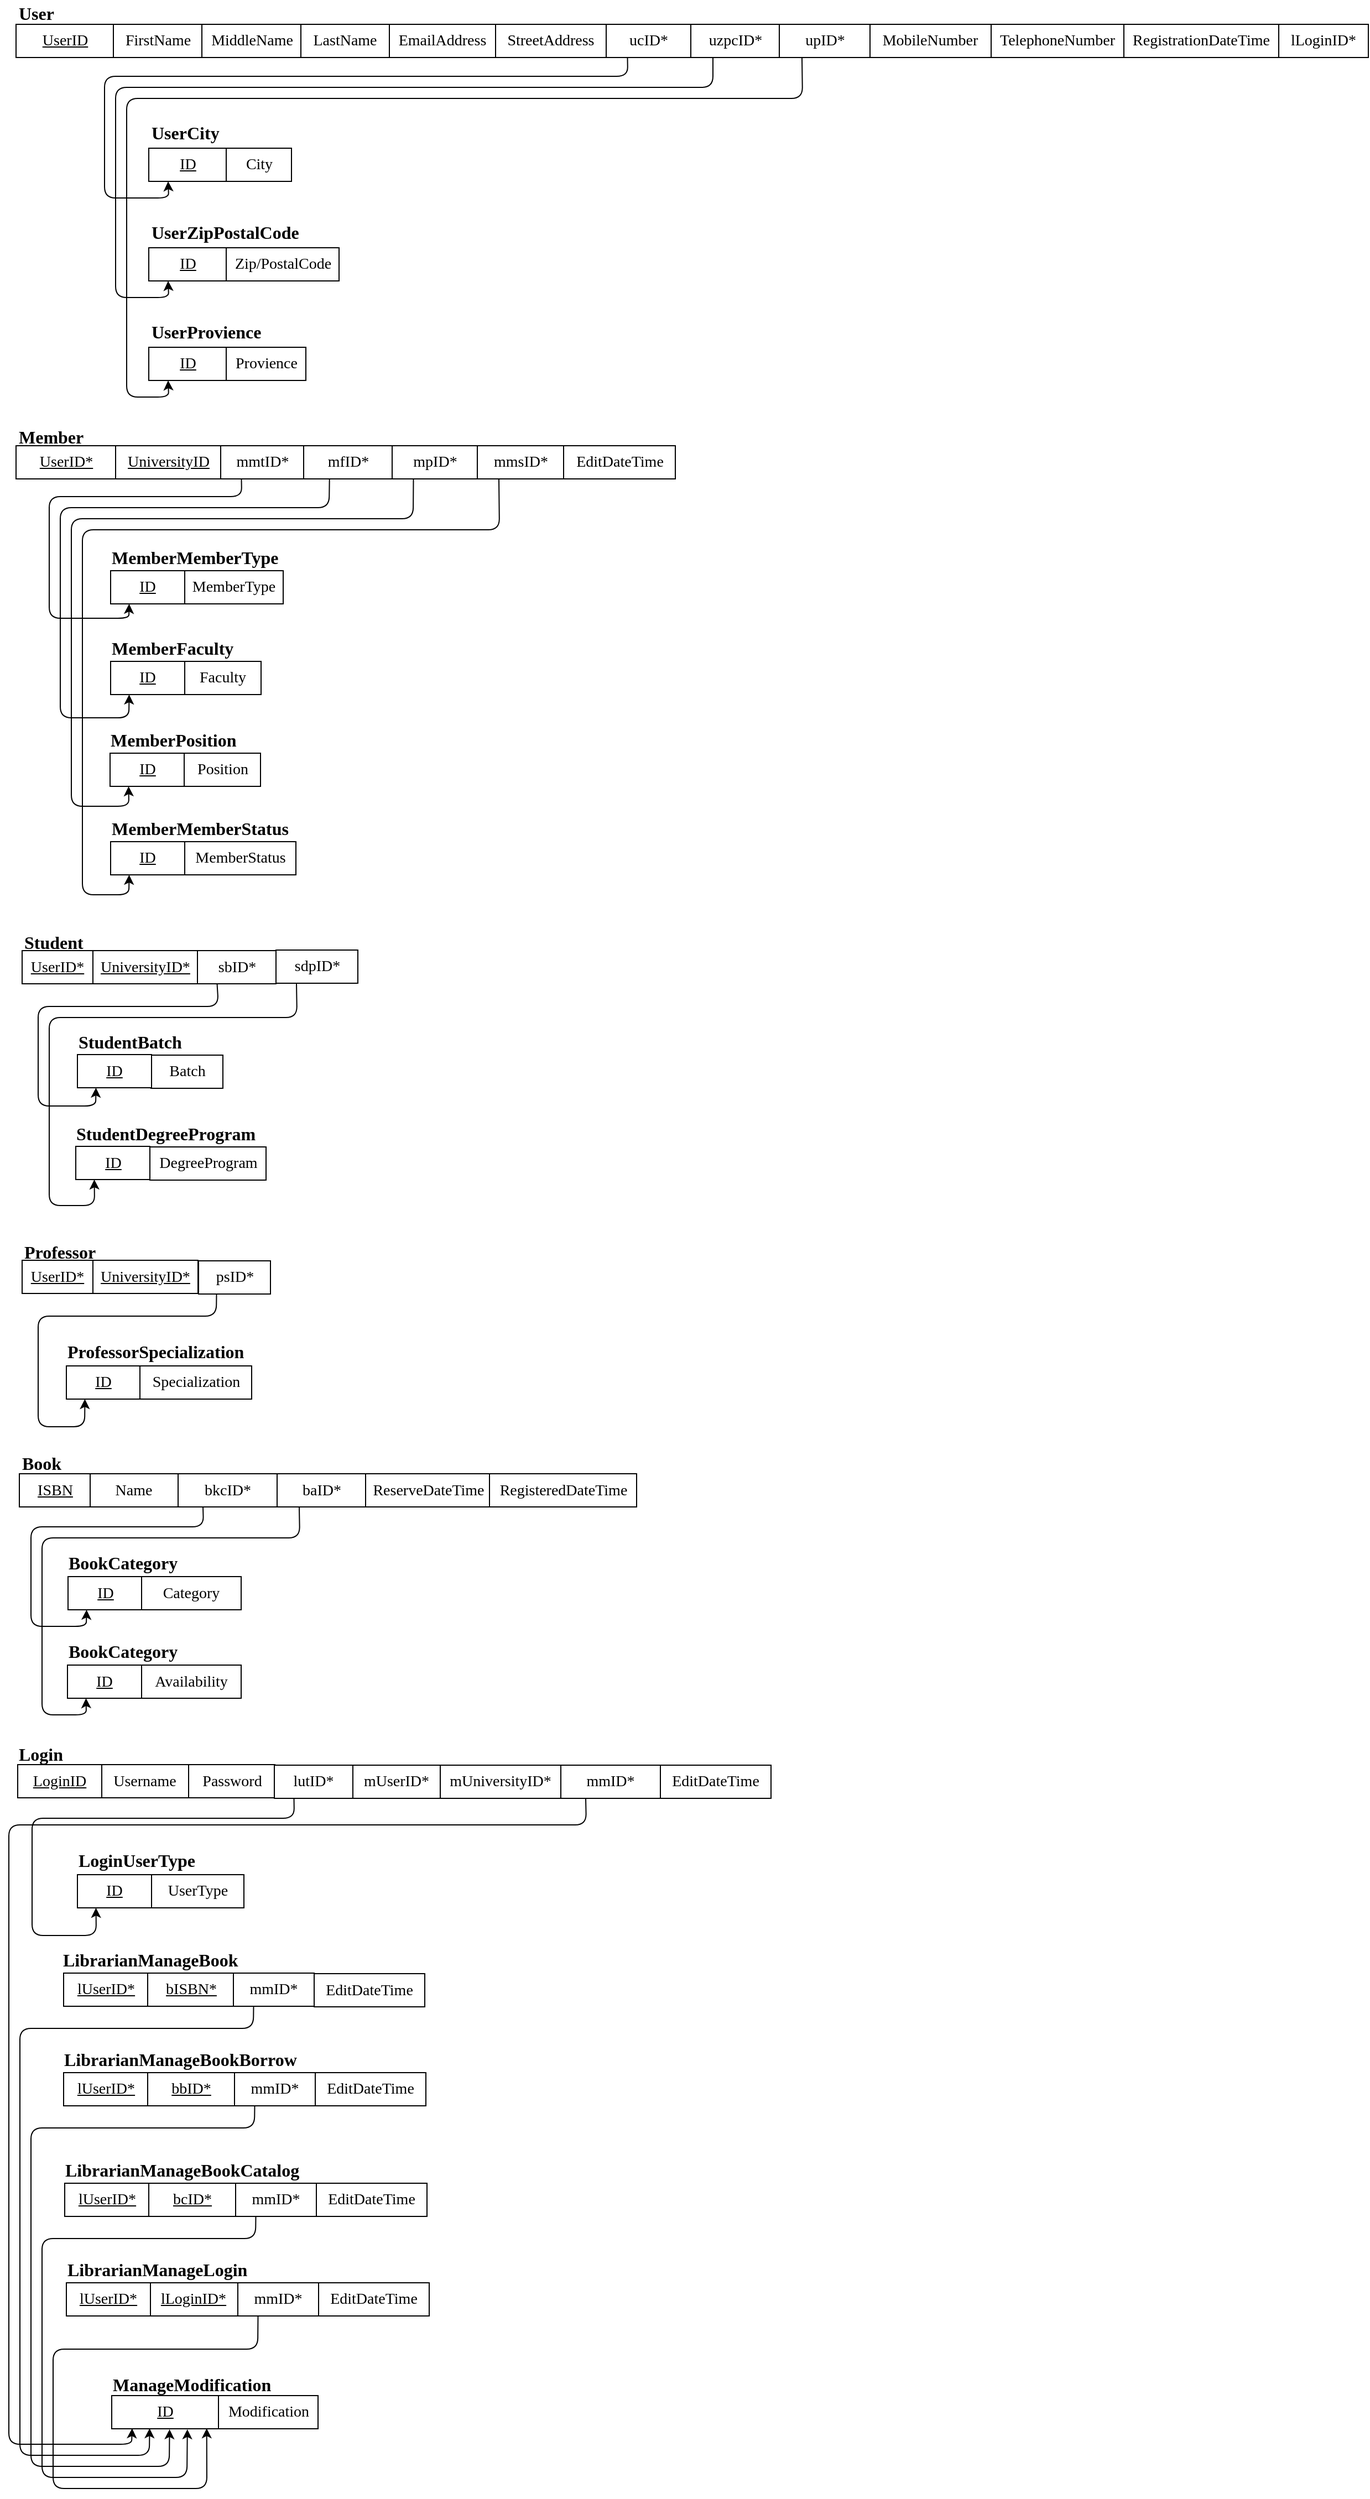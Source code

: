 <mxfile version="12.2.2" type="device" pages="1"><diagram id="SJPYlTRgL_fRr1sSaaFf" name="Page-1"><mxGraphModel dx="-115" dy="685" grid="1" gridSize="10" guides="1" tooltips="1" connect="1" arrows="1" fold="1" page="1" pageScale="1" pageWidth="1300" pageHeight="2300" math="0" shadow="0"><root><mxCell id="0"/><mxCell id="1" parent="0"/><mxCell id="Sadr4ztSoVI27876Nurv-28" value="City" style="rounded=0;whiteSpace=wrap;html=1;fontSize=14;fontFamily=Times New Roman;" vertex="1" parent="1"><mxGeometry x="1526.5" y="157" width="59" height="30" as="geometry"/></mxCell><mxCell id="Sadr4ztSoVI27876Nurv-31" value="&lt;font face=&quot;Times New Roman&quot;&gt;User&lt;/font&gt;" style="text;html=1;resizable=0;points=[];autosize=1;align=left;verticalAlign=top;spacingTop=-4;fontSize=16;fontStyle=1" vertex="1" parent="1"><mxGeometry x="1336.5" y="23" width="50" height="20" as="geometry"/></mxCell><mxCell id="Sadr4ztSoVI27876Nurv-32" value="FirstName" style="rounded=0;whiteSpace=wrap;html=1;fontSize=14;fontFamily=Times New Roman;" vertex="1" parent="1"><mxGeometry x="1424.5" y="45" width="80" height="30" as="geometry"/></mxCell><mxCell id="Sadr4ztSoVI27876Nurv-33" value="MiddleName" style="rounded=0;whiteSpace=wrap;html=1;fontSize=14;fontFamily=Times New Roman;" vertex="1" parent="1"><mxGeometry x="1504.5" y="45" width="90" height="30" as="geometry"/></mxCell><mxCell id="Sadr4ztSoVI27876Nurv-34" value="LastName" style="rounded=0;whiteSpace=wrap;html=1;fontSize=14;fontFamily=Times New Roman;" vertex="1" parent="1"><mxGeometry x="1594" y="45" width="80" height="30" as="geometry"/></mxCell><mxCell id="Sadr4ztSoVI27876Nurv-35" value="EmailAddress" style="rounded=0;whiteSpace=wrap;html=1;fontSize=14;fontFamily=Times New Roman;" vertex="1" parent="1"><mxGeometry x="1674" y="45" width="96" height="30" as="geometry"/></mxCell><mxCell id="Sadr4ztSoVI27876Nurv-36" value="MobileNumber" style="rounded=0;whiteSpace=wrap;html=1;fontSize=14;fontFamily=Times New Roman;" vertex="1" parent="1"><mxGeometry x="2108" y="45" width="110" height="30" as="geometry"/></mxCell><mxCell id="Sadr4ztSoVI27876Nurv-37" value="UserID" style="rounded=0;whiteSpace=wrap;html=1;fontSize=14;fontFamily=Times New Roman;fontStyle=4" vertex="1" parent="1"><mxGeometry x="1336.5" y="45" width="88" height="30" as="geometry"/></mxCell><mxCell id="Sadr4ztSoVI27876Nurv-38" value="TelephoneNumber" style="rounded=0;whiteSpace=wrap;html=1;fontSize=14;fontFamily=Times New Roman;" vertex="1" parent="1"><mxGeometry x="2218" y="45" width="120" height="30" as="geometry"/></mxCell><mxCell id="Sadr4ztSoVI27876Nurv-39" value="StreetAddress" style="rounded=0;whiteSpace=wrap;html=1;fontSize=14;fontFamily=Times New Roman;" vertex="1" parent="1"><mxGeometry x="1770" y="45" width="100" height="30" as="geometry"/></mxCell><mxCell id="Sadr4ztSoVI27876Nurv-40" value="ucID*" style="rounded=0;whiteSpace=wrap;html=1;fontSize=14;fontFamily=Times New Roman;" vertex="1" parent="1"><mxGeometry x="1870" y="45" width="77" height="30" as="geometry"/></mxCell><mxCell id="Sadr4ztSoVI27876Nurv-41" value="upID*" style="rounded=0;whiteSpace=wrap;html=1;fontSize=14;fontFamily=Times New Roman;" vertex="1" parent="1"><mxGeometry x="2026.5" y="45" width="82" height="30" as="geometry"/></mxCell><mxCell id="Sadr4ztSoVI27876Nurv-42" value="uzpcID*" style="rounded=0;whiteSpace=wrap;html=1;fontSize=14;fontFamily=Times New Roman;" vertex="1" parent="1"><mxGeometry x="1946.5" y="45" width="80" height="30" as="geometry"/></mxCell><mxCell id="Sadr4ztSoVI27876Nurv-43" value="RegistrationDateTime" style="rounded=0;whiteSpace=wrap;html=1;fontSize=14;fontFamily=Times New Roman;" vertex="1" parent="1"><mxGeometry x="2338" y="45" width="140" height="30" as="geometry"/></mxCell><mxCell id="Sadr4ztSoVI27876Nurv-44" value="lLoginID*" style="rounded=0;whiteSpace=wrap;html=1;fontSize=14;fontFamily=Times New Roman;" vertex="1" parent="1"><mxGeometry x="2478" y="45" width="81" height="30" as="geometry"/></mxCell><mxCell id="Sadr4ztSoVI27876Nurv-45" value="&lt;font face=&quot;Times New Roman&quot;&gt;UserCity&lt;/font&gt;" style="text;html=1;resizable=0;points=[];autosize=1;align=left;verticalAlign=top;spacingTop=-4;fontSize=16;fontStyle=1" vertex="1" parent="1"><mxGeometry x="1456.5" y="131" width="70" height="20" as="geometry"/></mxCell><mxCell id="Sadr4ztSoVI27876Nurv-46" value="ID" style="rounded=0;whiteSpace=wrap;html=1;fontSize=14;fontFamily=Times New Roman;fontStyle=4" vertex="1" parent="1"><mxGeometry x="1456.5" y="157" width="70" height="30" as="geometry"/></mxCell><mxCell id="Sadr4ztSoVI27876Nurv-48" value="Provience" style="rounded=0;whiteSpace=wrap;html=1;fontSize=14;fontFamily=Times New Roman;" vertex="1" parent="1"><mxGeometry x="1526.5" y="337" width="72" height="30" as="geometry"/></mxCell><mxCell id="Sadr4ztSoVI27876Nurv-49" value="&lt;font face=&quot;Times New Roman&quot;&gt;UserProvience&lt;/font&gt;" style="text;html=1;resizable=0;points=[];autosize=1;align=left;verticalAlign=top;spacingTop=-4;fontSize=16;fontStyle=1" vertex="1" parent="1"><mxGeometry x="1456.5" y="311" width="110" height="20" as="geometry"/></mxCell><mxCell id="Sadr4ztSoVI27876Nurv-50" value="ID" style="rounded=0;whiteSpace=wrap;html=1;fontSize=14;fontFamily=Times New Roman;fontStyle=4" vertex="1" parent="1"><mxGeometry x="1456.5" y="337" width="70" height="30" as="geometry"/></mxCell><mxCell id="Sadr4ztSoVI27876Nurv-51" value="Zip/PostalCode" style="rounded=0;whiteSpace=wrap;html=1;fontSize=14;fontFamily=Times New Roman;" vertex="1" parent="1"><mxGeometry x="1526.5" y="247" width="102" height="30" as="geometry"/></mxCell><mxCell id="Sadr4ztSoVI27876Nurv-52" value="&lt;font face=&quot;Times New Roman&quot;&gt;UserZipPostalCode&lt;/font&gt;" style="text;html=1;resizable=0;points=[];autosize=1;align=left;verticalAlign=top;spacingTop=-4;fontSize=16;fontStyle=1" vertex="1" parent="1"><mxGeometry x="1456.5" y="221" width="140" height="20" as="geometry"/></mxCell><mxCell id="Sadr4ztSoVI27876Nurv-53" value="ID" style="rounded=0;whiteSpace=wrap;html=1;fontSize=14;fontFamily=Times New Roman;fontStyle=4" vertex="1" parent="1"><mxGeometry x="1456.5" y="247" width="70" height="30" as="geometry"/></mxCell><mxCell id="Sadr4ztSoVI27876Nurv-55" value="" style="endArrow=classic;html=1;entryX=0.25;entryY=1;entryDx=0;entryDy=0;exitX=0.25;exitY=1;exitDx=0;exitDy=0;" edge="1" parent="1" source="Sadr4ztSoVI27876Nurv-40" target="Sadr4ztSoVI27876Nurv-46"><mxGeometry width="50" height="50" relative="1" as="geometry"><mxPoint x="1746.5" y="192" as="sourcePoint"/><mxPoint x="1796.5" y="142" as="targetPoint"/><Array as="points"><mxPoint x="1889.5" y="92"/><mxPoint x="1416.5" y="92"/><mxPoint x="1416.5" y="202"/><mxPoint x="1474.5" y="202"/></Array></mxGeometry></mxCell><mxCell id="Sadr4ztSoVI27876Nurv-56" value="" style="endArrow=classic;html=1;entryX=0.25;entryY=1;entryDx=0;entryDy=0;exitX=0.25;exitY=1;exitDx=0;exitDy=0;" edge="1" parent="1" source="Sadr4ztSoVI27876Nurv-42" target="Sadr4ztSoVI27876Nurv-53"><mxGeometry width="50" height="50" relative="1" as="geometry"><mxPoint x="1376.5" y="222" as="sourcePoint"/><mxPoint x="1426.5" y="172" as="targetPoint"/><Array as="points"><mxPoint x="1966.5" y="102"/><mxPoint x="1426.5" y="102"/><mxPoint x="1426.5" y="292"/><mxPoint x="1474.5" y="292"/></Array></mxGeometry></mxCell><mxCell id="Sadr4ztSoVI27876Nurv-57" value="" style="endArrow=classic;html=1;entryX=0.25;entryY=1;entryDx=0;entryDy=0;exitX=0.25;exitY=1;exitDx=0;exitDy=0;" edge="1" parent="1" source="Sadr4ztSoVI27876Nurv-41" target="Sadr4ztSoVI27876Nurv-50"><mxGeometry width="50" height="50" relative="1" as="geometry"><mxPoint x="1306.5" y="292" as="sourcePoint"/><mxPoint x="1356.5" y="242" as="targetPoint"/><Array as="points"><mxPoint x="2047.5" y="112"/><mxPoint x="1436.5" y="112"/><mxPoint x="1436.5" y="382"/><mxPoint x="1474.5" y="382"/></Array></mxGeometry></mxCell><mxCell id="Sadr4ztSoVI27876Nurv-58" value="&lt;font face=&quot;Times New Roman&quot;&gt;Member&lt;/font&gt;" style="text;html=1;resizable=0;points=[];autosize=1;align=left;verticalAlign=top;spacingTop=-4;fontSize=16;fontStyle=1" vertex="1" parent="1"><mxGeometry x="1336.5" y="406" width="70" height="20" as="geometry"/></mxCell><mxCell id="Sadr4ztSoVI27876Nurv-59" value="UniversityID" style="rounded=0;whiteSpace=wrap;html=1;fontSize=14;fontFamily=Times New Roman;fontStyle=4" vertex="1" parent="1"><mxGeometry x="1426.5" y="426" width="95" height="30" as="geometry"/></mxCell><mxCell id="Sadr4ztSoVI27876Nurv-60" value="mfID*" style="rounded=0;whiteSpace=wrap;html=1;fontSize=14;fontFamily=Times New Roman;" vertex="1" parent="1"><mxGeometry x="1596.5" y="426" width="80" height="30" as="geometry"/></mxCell><mxCell id="Sadr4ztSoVI27876Nurv-61" value="mmtID*" style="rounded=0;whiteSpace=wrap;html=1;fontSize=14;fontFamily=Times New Roman;" vertex="1" parent="1"><mxGeometry x="1521.5" y="426" width="75" height="30" as="geometry"/></mxCell><mxCell id="Sadr4ztSoVI27876Nurv-62" value="mpID*" style="rounded=0;whiteSpace=wrap;html=1;fontSize=14;fontFamily=Times New Roman;" vertex="1" parent="1"><mxGeometry x="1676.5" y="426" width="77" height="30" as="geometry"/></mxCell><mxCell id="Sadr4ztSoVI27876Nurv-63" value="mmsID*" style="rounded=0;whiteSpace=wrap;html=1;fontSize=14;fontFamily=Times New Roman;" vertex="1" parent="1"><mxGeometry x="1753.5" y="426" width="78" height="30" as="geometry"/></mxCell><mxCell id="Sadr4ztSoVI27876Nurv-64" value="EditDateTime" style="rounded=0;whiteSpace=wrap;html=1;fontSize=14;fontFamily=Times New Roman;" vertex="1" parent="1"><mxGeometry x="1831.5" y="426" width="101" height="30" as="geometry"/></mxCell><mxCell id="Sadr4ztSoVI27876Nurv-65" value="UserID*" style="rounded=0;whiteSpace=wrap;html=1;fontSize=14;fontFamily=Times New Roman;fontStyle=4" vertex="1" parent="1"><mxGeometry x="1336.5" y="426" width="90" height="30" as="geometry"/></mxCell><mxCell id="Sadr4ztSoVI27876Nurv-69" value="Faculty" style="rounded=0;whiteSpace=wrap;html=1;fontSize=14;fontFamily=Times New Roman;" vertex="1" parent="1"><mxGeometry x="1489" y="621" width="69" height="30" as="geometry"/></mxCell><mxCell id="Sadr4ztSoVI27876Nurv-71" value="Position" style="rounded=0;whiteSpace=wrap;html=1;fontSize=14;fontFamily=Times New Roman;" vertex="1" parent="1"><mxGeometry x="1488.5" y="704" width="69" height="30" as="geometry"/></mxCell><mxCell id="Sadr4ztSoVI27876Nurv-72" value="MemberStatus" style="rounded=0;whiteSpace=wrap;html=1;fontSize=14;fontFamily=Times New Roman;" vertex="1" parent="1"><mxGeometry x="1488.5" y="784" width="101" height="30" as="geometry"/></mxCell><mxCell id="Sadr4ztSoVI27876Nurv-73" value="&lt;font face=&quot;Times New Roman&quot;&gt;MemberMemberType&lt;/font&gt;" style="text;html=1;resizable=0;points=[];autosize=1;align=left;verticalAlign=top;spacingTop=-4;fontSize=16;fontStyle=1" vertex="1" parent="1"><mxGeometry x="1420.5" y="515" width="160" height="20" as="geometry"/></mxCell><mxCell id="Sadr4ztSoVI27876Nurv-74" value="ID" style="rounded=0;whiteSpace=wrap;html=1;fontSize=14;fontFamily=Times New Roman;fontStyle=4" vertex="1" parent="1"><mxGeometry x="1422" y="539" width="67" height="30" as="geometry"/></mxCell><mxCell id="Sadr4ztSoVI27876Nurv-75" value="MemberType" style="rounded=0;whiteSpace=wrap;html=1;fontSize=14;fontFamily=Times New Roman;" vertex="1" parent="1"><mxGeometry x="1489" y="539" width="89" height="30" as="geometry"/></mxCell><mxCell id="Sadr4ztSoVI27876Nurv-77" value="&lt;font face=&quot;Times New Roman&quot;&gt;MemberFaculty&lt;/font&gt;" style="text;html=1;resizable=0;points=[];autosize=1;align=left;verticalAlign=top;spacingTop=-4;fontSize=16;fontStyle=1" vertex="1" parent="1"><mxGeometry x="1420.5" y="597" width="120" height="20" as="geometry"/></mxCell><mxCell id="Sadr4ztSoVI27876Nurv-78" value="ID" style="rounded=0;whiteSpace=wrap;html=1;fontSize=14;fontFamily=Times New Roman;fontStyle=4" vertex="1" parent="1"><mxGeometry x="1422" y="621" width="67" height="30" as="geometry"/></mxCell><mxCell id="Sadr4ztSoVI27876Nurv-81" value="&lt;font face=&quot;Times New Roman&quot;&gt;MemberPosition&lt;/font&gt;" style="text;html=1;resizable=0;points=[];autosize=1;align=left;verticalAlign=top;spacingTop=-4;fontSize=16;fontStyle=1" vertex="1" parent="1"><mxGeometry x="1420" y="680" width="120" height="20" as="geometry"/></mxCell><mxCell id="Sadr4ztSoVI27876Nurv-82" value="ID" style="rounded=0;whiteSpace=wrap;html=1;fontSize=14;fontFamily=Times New Roman;fontStyle=4" vertex="1" parent="1"><mxGeometry x="1421.5" y="704" width="67" height="30" as="geometry"/></mxCell><mxCell id="Sadr4ztSoVI27876Nurv-84" value="&lt;font face=&quot;Times New Roman&quot;&gt;MemberMemberStatus&lt;/font&gt;" style="text;html=1;resizable=0;points=[];autosize=1;align=left;verticalAlign=top;spacingTop=-4;fontSize=16;fontStyle=1" vertex="1" parent="1"><mxGeometry x="1420.5" y="760" width="160" height="20" as="geometry"/></mxCell><mxCell id="Sadr4ztSoVI27876Nurv-85" value="ID" style="rounded=0;whiteSpace=wrap;html=1;fontSize=14;fontFamily=Times New Roman;fontStyle=4" vertex="1" parent="1"><mxGeometry x="1422" y="784" width="67" height="30" as="geometry"/></mxCell><mxCell id="Sadr4ztSoVI27876Nurv-87" value="" style="endArrow=classic;html=1;entryX=0.25;entryY=1;entryDx=0;entryDy=0;exitX=0.25;exitY=1;exitDx=0;exitDy=0;" edge="1" parent="1" source="Sadr4ztSoVI27876Nurv-61" target="Sadr4ztSoVI27876Nurv-74"><mxGeometry width="50" height="50" relative="1" as="geometry"><mxPoint x="1346.5" y="572" as="sourcePoint"/><mxPoint x="1396.5" y="522" as="targetPoint"/><Array as="points"><mxPoint x="1540.5" y="472"/><mxPoint x="1366.5" y="472"/><mxPoint x="1366.5" y="582"/><mxPoint x="1438.5" y="582"/></Array></mxGeometry></mxCell><mxCell id="Sadr4ztSoVI27876Nurv-88" value="" style="endArrow=classic;html=1;entryX=0.25;entryY=1;entryDx=0;entryDy=0;exitX=0.292;exitY=0.991;exitDx=0;exitDy=0;exitPerimeter=0;" edge="1" parent="1" source="Sadr4ztSoVI27876Nurv-60" target="Sadr4ztSoVI27876Nurv-78"><mxGeometry width="50" height="50" relative="1" as="geometry"><mxPoint x="1266.5" y="592" as="sourcePoint"/><mxPoint x="1316.5" y="542" as="targetPoint"/><Array as="points"><mxPoint x="1619.5" y="482"/><mxPoint x="1376.5" y="482"/><mxPoint x="1376.5" y="672"/><mxPoint x="1438.5" y="672"/></Array></mxGeometry></mxCell><mxCell id="Sadr4ztSoVI27876Nurv-89" value="" style="endArrow=classic;html=1;entryX=0.25;entryY=1;entryDx=0;entryDy=0;exitX=0.25;exitY=1;exitDx=0;exitDy=0;" edge="1" parent="1" source="Sadr4ztSoVI27876Nurv-63" target="Sadr4ztSoVI27876Nurv-85"><mxGeometry width="50" height="50" relative="1" as="geometry"><mxPoint x="1276.5" y="802" as="sourcePoint"/><mxPoint x="1326.5" y="752" as="targetPoint"/><Array as="points"><mxPoint x="1773.5" y="502"/><mxPoint x="1396.5" y="502"/><mxPoint x="1396.5" y="832"/><mxPoint x="1438.5" y="832"/></Array></mxGeometry></mxCell><mxCell id="Sadr4ztSoVI27876Nurv-90" value="" style="endArrow=classic;html=1;entryX=0.25;entryY=1;entryDx=0;entryDy=0;exitX=0.25;exitY=1;exitDx=0;exitDy=0;" edge="1" parent="1" source="Sadr4ztSoVI27876Nurv-62" target="Sadr4ztSoVI27876Nurv-82"><mxGeometry width="50" height="50" relative="1" as="geometry"><mxPoint x="1336.5" y="762" as="sourcePoint"/><mxPoint x="1386.5" y="712" as="targetPoint"/><Array as="points"><mxPoint x="1695.5" y="492"/><mxPoint x="1386.5" y="492"/><mxPoint x="1386.5" y="752"/><mxPoint x="1438.5" y="752"/></Array></mxGeometry></mxCell><mxCell id="Sadr4ztSoVI27876Nurv-91" value="&lt;font face=&quot;Times New Roman&quot;&gt;Student&lt;/font&gt;" style="text;html=1;resizable=0;points=[];autosize=1;align=left;verticalAlign=top;spacingTop=-4;fontSize=16;fontStyle=1" vertex="1" parent="1"><mxGeometry x="1342" y="862.5" width="60" height="20" as="geometry"/></mxCell><mxCell id="Sadr4ztSoVI27876Nurv-92" value="UniversityID*" style="rounded=0;whiteSpace=wrap;html=1;fontSize=14;fontFamily=Times New Roman;fontStyle=4" vertex="1" parent="1"><mxGeometry x="1406" y="882.5" width="95" height="30" as="geometry"/></mxCell><mxCell id="Sadr4ztSoVI27876Nurv-93" value="sdpID*" style="rounded=0;whiteSpace=wrap;html=1;fontSize=14;fontFamily=Times New Roman;" vertex="1" parent="1"><mxGeometry x="1571.5" y="882" width="74" height="30" as="geometry"/></mxCell><mxCell id="Sadr4ztSoVI27876Nurv-94" value="sbID*" style="rounded=0;whiteSpace=wrap;html=1;fontSize=14;fontFamily=Times New Roman;" vertex="1" parent="1"><mxGeometry x="1500.5" y="882.5" width="71" height="30" as="geometry"/></mxCell><mxCell id="Sadr4ztSoVI27876Nurv-95" value="UserID*" style="rounded=0;whiteSpace=wrap;html=1;fontSize=14;fontFamily=Times New Roman;fontStyle=4" vertex="1" parent="1"><mxGeometry x="1342" y="882.5" width="64" height="30" as="geometry"/></mxCell><mxCell id="Sadr4ztSoVI27876Nurv-96" value="&lt;font face=&quot;Times New Roman&quot;&gt;Professor&lt;/font&gt;" style="text;html=1;resizable=0;points=[];autosize=1;align=left;verticalAlign=top;spacingTop=-4;fontSize=16;fontStyle=1" vertex="1" parent="1"><mxGeometry x="1342" y="1142.5" width="80" height="20" as="geometry"/></mxCell><mxCell id="Sadr4ztSoVI27876Nurv-97" value="UniversityID*" style="rounded=0;whiteSpace=wrap;html=1;fontSize=14;fontFamily=Times New Roman;fontStyle=4" vertex="1" parent="1"><mxGeometry x="1406" y="1162.5" width="95" height="30" as="geometry"/></mxCell><mxCell id="Sadr4ztSoVI27876Nurv-98" value="psID*" style="rounded=0;whiteSpace=wrap;html=1;fontSize=14;fontFamily=Times New Roman;" vertex="1" parent="1"><mxGeometry x="1501.5" y="1163" width="65" height="30" as="geometry"/></mxCell><mxCell id="Sadr4ztSoVI27876Nurv-99" value="UserID*" style="rounded=0;whiteSpace=wrap;html=1;fontSize=14;fontFamily=Times New Roman;fontStyle=4" vertex="1" parent="1"><mxGeometry x="1342" y="1162.5" width="64" height="30" as="geometry"/></mxCell><mxCell id="Sadr4ztSoVI27876Nurv-103" value="Batch" style="rounded=0;whiteSpace=wrap;html=1;fontSize=14;fontFamily=Times New Roman;" vertex="1" parent="1"><mxGeometry x="1458.5" y="977" width="65" height="30" as="geometry"/></mxCell><mxCell id="Sadr4ztSoVI27876Nurv-104" value="&lt;font face=&quot;Times New Roman&quot;&gt;StudentBatch&lt;/font&gt;" style="text;html=1;resizable=0;points=[];autosize=1;align=left;verticalAlign=top;spacingTop=-4;fontSize=16;fontStyle=1" vertex="1" parent="1"><mxGeometry x="1390.5" y="952.5" width="100" height="20" as="geometry"/></mxCell><mxCell id="Sadr4ztSoVI27876Nurv-105" value="ID" style="rounded=0;whiteSpace=wrap;html=1;fontSize=14;fontFamily=Times New Roman;fontStyle=4" vertex="1" parent="1"><mxGeometry x="1392" y="976.5" width="67" height="30" as="geometry"/></mxCell><mxCell id="Sadr4ztSoVI27876Nurv-106" value="DegreeProgram" style="rounded=0;whiteSpace=wrap;html=1;fontSize=14;fontFamily=Times New Roman;" vertex="1" parent="1"><mxGeometry x="1457.5" y="1060" width="105" height="30" as="geometry"/></mxCell><mxCell id="Sadr4ztSoVI27876Nurv-107" value="&lt;font face=&quot;Times New Roman&quot;&gt;StudentDegreeProgram&lt;/font&gt;" style="text;html=1;resizable=0;points=[];autosize=1;align=left;verticalAlign=top;spacingTop=-4;fontSize=16;fontStyle=1" vertex="1" parent="1"><mxGeometry x="1389" y="1035.5" width="170" height="20" as="geometry"/></mxCell><mxCell id="Sadr4ztSoVI27876Nurv-108" value="ID" style="rounded=0;whiteSpace=wrap;html=1;fontSize=14;fontFamily=Times New Roman;fontStyle=4" vertex="1" parent="1"><mxGeometry x="1390.5" y="1059.5" width="67" height="30" as="geometry"/></mxCell><mxCell id="Sadr4ztSoVI27876Nurv-109" value="" style="endArrow=classic;html=1;entryX=0.25;entryY=1;entryDx=0;entryDy=0;exitX=0.25;exitY=1;exitDx=0;exitDy=0;" edge="1" parent="1" source="Sadr4ztSoVI27876Nurv-94" target="Sadr4ztSoVI27876Nurv-105"><mxGeometry width="50" height="50" relative="1" as="geometry"><mxPoint x="1166.5" y="973" as="sourcePoint"/><mxPoint x="1216.5" y="923" as="targetPoint"/><Array as="points"><mxPoint x="1519.5" y="933"/><mxPoint x="1356.5" y="933"/><mxPoint x="1356.5" y="1023"/><mxPoint x="1408.5" y="1023"/></Array></mxGeometry></mxCell><mxCell id="Sadr4ztSoVI27876Nurv-110" value="" style="endArrow=classic;html=1;entryX=0.25;entryY=1;entryDx=0;entryDy=0;exitX=0.25;exitY=1;exitDx=0;exitDy=0;" edge="1" parent="1" source="Sadr4ztSoVI27876Nurv-93" target="Sadr4ztSoVI27876Nurv-108"><mxGeometry width="50" height="50" relative="1" as="geometry"><mxPoint x="1216.5" y="1103" as="sourcePoint"/><mxPoint x="1266.5" y="1053" as="targetPoint"/><Array as="points"><mxPoint x="1590.5" y="943"/><mxPoint x="1366.5" y="943"/><mxPoint x="1366.5" y="1113"/><mxPoint x="1407.5" y="1113"/></Array></mxGeometry></mxCell><mxCell id="Sadr4ztSoVI27876Nurv-112" value="&lt;font face=&quot;Times New Roman&quot;&gt;ProfessorSpecialization&lt;/font&gt;" style="text;html=1;resizable=0;points=[];autosize=1;align=left;verticalAlign=top;spacingTop=-4;fontSize=16;fontStyle=1" vertex="1" parent="1"><mxGeometry x="1380.5" y="1233" width="170" height="20" as="geometry"/></mxCell><mxCell id="Sadr4ztSoVI27876Nurv-113" value="ID" style="rounded=0;whiteSpace=wrap;html=1;fontSize=14;fontFamily=Times New Roman;fontStyle=4" vertex="1" parent="1"><mxGeometry x="1382" y="1258" width="67" height="30" as="geometry"/></mxCell><mxCell id="Sadr4ztSoVI27876Nurv-114" value="Specialization" style="rounded=0;whiteSpace=wrap;html=1;fontSize=14;fontFamily=Times New Roman;" vertex="1" parent="1"><mxGeometry x="1448.5" y="1258" width="101" height="30" as="geometry"/></mxCell><mxCell id="Sadr4ztSoVI27876Nurv-115" value="" style="endArrow=classic;html=1;entryX=0.25;entryY=1;entryDx=0;entryDy=0;exitX=0.25;exitY=1;exitDx=0;exitDy=0;" edge="1" parent="1" source="Sadr4ztSoVI27876Nurv-98" target="Sadr4ztSoVI27876Nurv-113"><mxGeometry width="50" height="50" relative="1" as="geometry"><mxPoint x="1206.5" y="1353" as="sourcePoint"/><mxPoint x="1256.5" y="1303" as="targetPoint"/><Array as="points"><mxPoint x="1517.5" y="1213"/><mxPoint x="1356.5" y="1213"/><mxPoint x="1356.5" y="1313"/><mxPoint x="1398.5" y="1313"/></Array></mxGeometry></mxCell><mxCell id="Sadr4ztSoVI27876Nurv-116" value="&lt;font face=&quot;Times New Roman&quot;&gt;Login&lt;/font&gt;" style="text;html=1;resizable=0;points=[];autosize=1;align=left;verticalAlign=top;spacingTop=-4;fontSize=16;fontStyle=1" vertex="1" parent="1"><mxGeometry x="1336.5" y="1596.5" width="50" height="20" as="geometry"/></mxCell><mxCell id="Sadr4ztSoVI27876Nurv-117" value="Username" style="rounded=0;whiteSpace=wrap;html=1;fontSize=14;fontFamily=Times New Roman;" vertex="1" parent="1"><mxGeometry x="1413" y="1618.5" width="80" height="30" as="geometry"/></mxCell><mxCell id="Sadr4ztSoVI27876Nurv-118" value="Password" style="rounded=0;whiteSpace=wrap;html=1;fontSize=14;fontFamily=Times New Roman;" vertex="1" parent="1"><mxGeometry x="1492.5" y="1618.5" width="78" height="30" as="geometry"/></mxCell><mxCell id="Sadr4ztSoVI27876Nurv-119" value="LoginID" style="rounded=0;whiteSpace=wrap;html=1;fontSize=14;fontFamily=Times New Roman;fontStyle=4" vertex="1" parent="1"><mxGeometry x="1338" y="1618.5" width="76" height="30" as="geometry"/></mxCell><mxCell id="Sadr4ztSoVI27876Nurv-120" value="lutID*" style="rounded=0;whiteSpace=wrap;html=1;fontSize=14;fontFamily=Times New Roman;" vertex="1" parent="1"><mxGeometry x="1570" y="1619" width="71" height="30" as="geometry"/></mxCell><mxCell id="Sadr4ztSoVI27876Nurv-122" value="mUserID*" style="rounded=0;whiteSpace=wrap;html=1;fontSize=14;fontFamily=Times New Roman;" vertex="1" parent="1"><mxGeometry x="1641" y="1619" width="79" height="30" as="geometry"/></mxCell><mxCell id="Sadr4ztSoVI27876Nurv-123" value="mUniversityID*" style="rounded=0;whiteSpace=wrap;html=1;fontSize=14;fontFamily=Times New Roman;" vertex="1" parent="1"><mxGeometry x="1720" y="1619" width="109" height="30" as="geometry"/></mxCell><mxCell id="Sadr4ztSoVI27876Nurv-124" value="UserType" style="rounded=0;whiteSpace=wrap;html=1;fontSize=14;fontFamily=Times New Roman;" vertex="1" parent="1"><mxGeometry x="1458.5" y="1718" width="84" height="30" as="geometry"/></mxCell><mxCell id="Sadr4ztSoVI27876Nurv-125" value="&lt;font face=&quot;Times New Roman&quot;&gt;LoginUserType&lt;/font&gt;" style="text;html=1;resizable=0;points=[];autosize=1;align=left;verticalAlign=top;spacingTop=-4;fontSize=16;fontStyle=1" vertex="1" parent="1"><mxGeometry x="1390.5" y="1693" width="120" height="20" as="geometry"/></mxCell><mxCell id="Sadr4ztSoVI27876Nurv-126" value="ID" style="rounded=0;whiteSpace=wrap;html=1;fontSize=14;fontFamily=Times New Roman;fontStyle=4" vertex="1" parent="1"><mxGeometry x="1392" y="1718" width="67" height="30" as="geometry"/></mxCell><mxCell id="Sadr4ztSoVI27876Nurv-129" value="" style="endArrow=classic;html=1;entryX=0.25;entryY=1;entryDx=0;entryDy=0;exitX=0.25;exitY=1;exitDx=0;exitDy=0;" edge="1" parent="1" source="Sadr4ztSoVI27876Nurv-120" target="Sadr4ztSoVI27876Nurv-126"><mxGeometry width="50" height="50" relative="1" as="geometry"><mxPoint x="1211" y="1737" as="sourcePoint"/><mxPoint x="1261" y="1687" as="targetPoint"/><Array as="points"><mxPoint x="1588" y="1667"/><mxPoint x="1351" y="1667"/><mxPoint x="1351" y="1773"/><mxPoint x="1409" y="1773"/></Array></mxGeometry></mxCell><mxCell id="Sadr4ztSoVI27876Nurv-130" value="&lt;font face=&quot;Times New Roman&quot;&gt;LibrarianManageBook&lt;/font&gt;" style="text;html=1;resizable=0;points=[];autosize=1;align=left;verticalAlign=top;spacingTop=-4;fontSize=16;fontStyle=1" vertex="1" parent="1"><mxGeometry x="1377" y="1783" width="160" height="20" as="geometry"/></mxCell><mxCell id="Sadr4ztSoVI27876Nurv-131" value="&lt;u&gt;bISBN*&lt;/u&gt;" style="rounded=0;whiteSpace=wrap;html=1;fontSize=14;fontFamily=Times New Roman;" vertex="1" parent="1"><mxGeometry x="1454.5" y="1807" width="80" height="30" as="geometry"/></mxCell><mxCell id="Sadr4ztSoVI27876Nurv-132" value="lUserID*" style="rounded=0;whiteSpace=wrap;html=1;fontSize=14;fontFamily=Times New Roman;fontStyle=4" vertex="1" parent="1"><mxGeometry x="1379.5" y="1807" width="76" height="30" as="geometry"/></mxCell><mxCell id="Sadr4ztSoVI27876Nurv-134" value="EditDateTime" style="rounded=0;whiteSpace=wrap;html=1;fontSize=14;fontFamily=Times New Roman;" vertex="1" parent="1"><mxGeometry x="1606" y="1807.5" width="100" height="30" as="geometry"/></mxCell><mxCell id="Sadr4ztSoVI27876Nurv-135" value="&lt;font face=&quot;Times New Roman&quot;&gt;LibrarianManageBookBorrow&lt;/font&gt;" style="text;html=1;resizable=0;points=[];autosize=1;align=left;verticalAlign=top;spacingTop=-4;fontSize=16;fontStyle=1" vertex="1" parent="1"><mxGeometry x="1378" y="1873" width="210" height="20" as="geometry"/></mxCell><mxCell id="Sadr4ztSoVI27876Nurv-136" value="&lt;u&gt;bbID*&lt;/u&gt;" style="rounded=0;whiteSpace=wrap;html=1;fontSize=14;fontFamily=Times New Roman;" vertex="1" parent="1"><mxGeometry x="1454.5" y="1897" width="80" height="30" as="geometry"/></mxCell><mxCell id="Sadr4ztSoVI27876Nurv-137" value="lUserID*" style="rounded=0;whiteSpace=wrap;html=1;fontSize=14;fontFamily=Times New Roman;fontStyle=4" vertex="1" parent="1"><mxGeometry x="1379.5" y="1897" width="76" height="30" as="geometry"/></mxCell><mxCell id="Sadr4ztSoVI27876Nurv-139" value="EditDateTime" style="rounded=0;whiteSpace=wrap;html=1;fontSize=14;fontFamily=Times New Roman;" vertex="1" parent="1"><mxGeometry x="1607" y="1897" width="100" height="30" as="geometry"/></mxCell><mxCell id="Sadr4ztSoVI27876Nurv-140" value="&lt;font face=&quot;Times New Roman&quot;&gt;LibrarianManageBookCatalog&lt;/font&gt;" style="text;html=1;resizable=0;points=[];autosize=1;align=left;verticalAlign=top;spacingTop=-4;fontSize=16;fontStyle=1" vertex="1" parent="1"><mxGeometry x="1379" y="1973" width="210" height="20" as="geometry"/></mxCell><mxCell id="Sadr4ztSoVI27876Nurv-141" value="&lt;u&gt;bcID*&lt;/u&gt;" style="rounded=0;whiteSpace=wrap;html=1;fontSize=14;fontFamily=Times New Roman;" vertex="1" parent="1"><mxGeometry x="1455.5" y="1997" width="80" height="30" as="geometry"/></mxCell><mxCell id="Sadr4ztSoVI27876Nurv-142" value="lUserID*" style="rounded=0;whiteSpace=wrap;html=1;fontSize=14;fontFamily=Times New Roman;fontStyle=4" vertex="1" parent="1"><mxGeometry x="1380.5" y="1997" width="76" height="30" as="geometry"/></mxCell><mxCell id="Sadr4ztSoVI27876Nurv-144" value="EditDateTime" style="rounded=0;whiteSpace=wrap;html=1;fontSize=14;fontFamily=Times New Roman;" vertex="1" parent="1"><mxGeometry x="1608" y="1997" width="100" height="30" as="geometry"/></mxCell><mxCell id="Sadr4ztSoVI27876Nurv-145" value="&lt;font face=&quot;Times New Roman&quot;&gt;LibrarianManageLogin&lt;/font&gt;" style="text;html=1;resizable=0;points=[];autosize=1;align=left;verticalAlign=top;spacingTop=-4;fontSize=16;fontStyle=1" vertex="1" parent="1"><mxGeometry x="1380.5" y="2063" width="160" height="20" as="geometry"/></mxCell><mxCell id="Sadr4ztSoVI27876Nurv-146" value="&lt;u&gt;lLoginID*&lt;/u&gt;" style="rounded=0;whiteSpace=wrap;html=1;fontSize=14;fontFamily=Times New Roman;" vertex="1" parent="1"><mxGeometry x="1457" y="2087" width="80" height="30" as="geometry"/></mxCell><mxCell id="Sadr4ztSoVI27876Nurv-147" value="lUserID*" style="rounded=0;whiteSpace=wrap;html=1;fontSize=14;fontFamily=Times New Roman;fontStyle=4" vertex="1" parent="1"><mxGeometry x="1382" y="2087" width="76" height="30" as="geometry"/></mxCell><mxCell id="Sadr4ztSoVI27876Nurv-148" value="mmID*" style="rounded=0;whiteSpace=wrap;html=1;fontSize=14;fontFamily=Times New Roman;" vertex="1" parent="1"><mxGeometry x="1537" y="2087" width="73" height="30" as="geometry"/></mxCell><mxCell id="Sadr4ztSoVI27876Nurv-149" value="EditDateTime" style="rounded=0;whiteSpace=wrap;html=1;fontSize=14;fontFamily=Times New Roman;" vertex="1" parent="1"><mxGeometry x="1610" y="2087" width="100" height="30" as="geometry"/></mxCell><mxCell id="Sadr4ztSoVI27876Nurv-150" value="&lt;font face=&quot;Times New Roman&quot;&gt;ManageModification&lt;/font&gt;" style="text;html=1;resizable=0;points=[];autosize=1;align=left;verticalAlign=top;spacingTop=-4;fontSize=16;fontStyle=1" vertex="1" parent="1"><mxGeometry x="1421.5" y="2167" width="150" height="20" as="geometry"/></mxCell><mxCell id="Sadr4ztSoVI27876Nurv-151" value="ID" style="rounded=0;whiteSpace=wrap;html=1;fontSize=14;fontFamily=Times New Roman;fontStyle=4" vertex="1" parent="1"><mxGeometry x="1423" y="2189" width="97" height="30" as="geometry"/></mxCell><mxCell id="Sadr4ztSoVI27876Nurv-152" value="Modification" style="rounded=0;whiteSpace=wrap;html=1;fontSize=14;fontFamily=Times New Roman;" vertex="1" parent="1"><mxGeometry x="1519.5" y="2189" width="90" height="30" as="geometry"/></mxCell><mxCell id="Sadr4ztSoVI27876Nurv-153" value="mmID*" style="rounded=0;whiteSpace=wrap;html=1;fontSize=14;fontFamily=Times New Roman;" vertex="1" parent="1"><mxGeometry x="1535" y="1997" width="73" height="30" as="geometry"/></mxCell><mxCell id="Sadr4ztSoVI27876Nurv-154" value="mmID*" style="rounded=0;whiteSpace=wrap;html=1;fontSize=14;fontFamily=Times New Roman;" vertex="1" parent="1"><mxGeometry x="1534" y="1897" width="73" height="30" as="geometry"/></mxCell><mxCell id="Sadr4ztSoVI27876Nurv-155" value="mmID*" style="rounded=0;whiteSpace=wrap;html=1;fontSize=14;fontFamily=Times New Roman;" vertex="1" parent="1"><mxGeometry x="1533" y="1807" width="73" height="30" as="geometry"/></mxCell><mxCell id="Sadr4ztSoVI27876Nurv-156" value="" style="endArrow=classic;html=1;exitX=0.25;exitY=1;exitDx=0;exitDy=0;entryX=0.885;entryY=0.987;entryDx=0;entryDy=0;entryPerimeter=0;" edge="1" parent="1" source="Sadr4ztSoVI27876Nurv-148" target="Sadr4ztSoVI27876Nurv-151"><mxGeometry width="50" height="50" relative="1" as="geometry"><mxPoint x="1270" y="2217" as="sourcePoint"/><mxPoint x="1507" y="2227" as="targetPoint"/><Array as="points"><mxPoint x="1555" y="2147"/><mxPoint x="1370" y="2147"/><mxPoint x="1370" y="2273"/><mxPoint x="1509" y="2273"/></Array></mxGeometry></mxCell><mxCell id="Sadr4ztSoVI27876Nurv-157" value="" style="endArrow=classic;html=1;exitX=0.25;exitY=1;exitDx=0;exitDy=0;entryX=0.705;entryY=1.015;entryDx=0;entryDy=0;entryPerimeter=0;" edge="1" parent="1" source="Sadr4ztSoVI27876Nurv-153" target="Sadr4ztSoVI27876Nurv-151"><mxGeometry width="50" height="50" relative="1" as="geometry"><mxPoint x="1300" y="2237" as="sourcePoint"/><mxPoint x="1480" y="2220" as="targetPoint"/><Array as="points"><mxPoint x="1553" y="2047"/><mxPoint x="1360" y="2047"/><mxPoint x="1360" y="2263"/><mxPoint x="1491" y="2263"/></Array></mxGeometry></mxCell><mxCell id="Sadr4ztSoVI27876Nurv-158" value="" style="endArrow=classic;html=1;entryX=0.539;entryY=1.015;entryDx=0;entryDy=0;exitX=0.25;exitY=1;exitDx=0;exitDy=0;entryPerimeter=0;" edge="1" parent="1" source="Sadr4ztSoVI27876Nurv-154" target="Sadr4ztSoVI27876Nurv-151"><mxGeometry width="50" height="50" relative="1" as="geometry"><mxPoint x="1310" y="2237" as="sourcePoint"/><mxPoint x="1360" y="2187" as="targetPoint"/><Array as="points"><mxPoint x="1552" y="1947"/><mxPoint x="1350" y="1947"/><mxPoint x="1350" y="2253"/><mxPoint x="1475" y="2253"/></Array></mxGeometry></mxCell><mxCell id="Sadr4ztSoVI27876Nurv-159" value="" style="endArrow=classic;html=1;entryX=0.353;entryY=0.987;entryDx=0;entryDy=0;entryPerimeter=0;exitX=0.25;exitY=1;exitDx=0;exitDy=0;" edge="1" parent="1" source="Sadr4ztSoVI27876Nurv-155" target="Sadr4ztSoVI27876Nurv-151"><mxGeometry width="50" height="50" relative="1" as="geometry"><mxPoint x="1596.296" y="1857" as="sourcePoint"/><mxPoint x="1300" y="2197" as="targetPoint"/><Array as="points"><mxPoint x="1551" y="1857"/><mxPoint x="1340" y="1857"/><mxPoint x="1340" y="2243"/><mxPoint x="1457" y="2243"/></Array></mxGeometry></mxCell><mxCell id="Sadr4ztSoVI27876Nurv-160" value="&lt;font face=&quot;Times New Roman&quot;&gt;Book&lt;/font&gt;" style="text;html=1;resizable=0;points=[];autosize=1;align=left;verticalAlign=top;spacingTop=-4;fontSize=16;fontStyle=1" vertex="1" parent="1"><mxGeometry x="1339.5" y="1333.5" width="50" height="20" as="geometry"/></mxCell><mxCell id="Sadr4ztSoVI27876Nurv-161" value="Name" style="rounded=0;whiteSpace=wrap;html=1;fontSize=14;fontFamily=Times New Roman;" vertex="1" parent="1"><mxGeometry x="1403" y="1355.5" width="80" height="30" as="geometry"/></mxCell><mxCell id="Sadr4ztSoVI27876Nurv-162" value="bkcID*" style="rounded=0;whiteSpace=wrap;html=1;fontSize=14;fontFamily=Times New Roman;" vertex="1" parent="1"><mxGeometry x="1483" y="1355.5" width="90" height="30" as="geometry"/></mxCell><mxCell id="Sadr4ztSoVI27876Nurv-163" value="baID*" style="rounded=0;whiteSpace=wrap;html=1;fontSize=14;fontFamily=Times New Roman;" vertex="1" parent="1"><mxGeometry x="1572.5" y="1355.5" width="80" height="30" as="geometry"/></mxCell><mxCell id="Sadr4ztSoVI27876Nurv-164" value="ReserveDateTime" style="rounded=0;whiteSpace=wrap;html=1;fontSize=14;fontFamily=Times New Roman;" vertex="1" parent="1"><mxGeometry x="1652.5" y="1355.5" width="113" height="30" as="geometry"/></mxCell><mxCell id="Sadr4ztSoVI27876Nurv-165" value="ISBN" style="rounded=0;whiteSpace=wrap;html=1;fontSize=14;fontFamily=Times New Roman;fontStyle=4" vertex="1" parent="1"><mxGeometry x="1339.5" y="1355.5" width="64" height="30" as="geometry"/></mxCell><mxCell id="Sadr4ztSoVI27876Nurv-166" value="RegisteredDateTime" style="rounded=0;whiteSpace=wrap;html=1;fontSize=14;fontFamily=Times New Roman;" vertex="1" parent="1"><mxGeometry x="1764.5" y="1355.5" width="133" height="30" as="geometry"/></mxCell><mxCell id="Sadr4ztSoVI27876Nurv-167" value="&lt;font face=&quot;Times New Roman&quot;&gt;BookCategory&lt;/font&gt;" style="text;html=1;resizable=0;points=[];autosize=1;align=left;verticalAlign=top;spacingTop=-4;fontSize=16;fontStyle=1" vertex="1" parent="1"><mxGeometry x="1382" y="1423.5" width="110" height="20" as="geometry"/></mxCell><mxCell id="Sadr4ztSoVI27876Nurv-168" value="ID" style="rounded=0;whiteSpace=wrap;html=1;fontSize=14;fontFamily=Times New Roman;fontStyle=4" vertex="1" parent="1"><mxGeometry x="1383.5" y="1448.5" width="67" height="30" as="geometry"/></mxCell><mxCell id="Sadr4ztSoVI27876Nurv-169" value="Category" style="rounded=0;whiteSpace=wrap;html=1;fontSize=14;fontFamily=Times New Roman;" vertex="1" parent="1"><mxGeometry x="1450" y="1448.5" width="90" height="30" as="geometry"/></mxCell><mxCell id="Sadr4ztSoVI27876Nurv-170" value="Availability" style="rounded=0;whiteSpace=wrap;html=1;fontSize=14;fontFamily=Times New Roman;" vertex="1" parent="1"><mxGeometry x="1450" y="1528.5" width="90" height="30" as="geometry"/></mxCell><mxCell id="Sadr4ztSoVI27876Nurv-171" value="&lt;font face=&quot;Times New Roman&quot;&gt;BookCategory&lt;/font&gt;" style="text;html=1;resizable=0;points=[];autosize=1;align=left;verticalAlign=top;spacingTop=-4;fontSize=16;fontStyle=1" vertex="1" parent="1"><mxGeometry x="1381.5" y="1503.5" width="110" height="20" as="geometry"/></mxCell><mxCell id="Sadr4ztSoVI27876Nurv-172" value="ID" style="rounded=0;whiteSpace=wrap;html=1;fontSize=14;fontFamily=Times New Roman;fontStyle=4" vertex="1" parent="1"><mxGeometry x="1383" y="1528.5" width="67" height="30" as="geometry"/></mxCell><mxCell id="Sadr4ztSoVI27876Nurv-174" value="" style="endArrow=classic;html=1;entryX=0.25;entryY=1;entryDx=0;entryDy=0;exitX=0.25;exitY=1;exitDx=0;exitDy=0;" edge="1" parent="1" source="Sadr4ztSoVI27876Nurv-162" target="Sadr4ztSoVI27876Nurv-168"><mxGeometry width="50" height="50" relative="1" as="geometry"><mxPoint x="1290" y="1513.5" as="sourcePoint"/><mxPoint x="1340" y="1463.5" as="targetPoint"/><Array as="points"><mxPoint x="1506" y="1403.5"/><mxPoint x="1350" y="1403.5"/><mxPoint x="1350" y="1493.5"/><mxPoint x="1400" y="1493.5"/></Array></mxGeometry></mxCell><mxCell id="Sadr4ztSoVI27876Nurv-177" value="" style="endArrow=classic;html=1;entryX=0.25;entryY=1;entryDx=0;entryDy=0;exitX=0.25;exitY=1;exitDx=0;exitDy=0;" edge="1" parent="1" source="Sadr4ztSoVI27876Nurv-163" target="Sadr4ztSoVI27876Nurv-172"><mxGeometry width="50" height="50" relative="1" as="geometry"><mxPoint x="1300" y="1573.5" as="sourcePoint"/><mxPoint x="1350" y="1523.5" as="targetPoint"/><Array as="points"><mxPoint x="1593" y="1413.5"/><mxPoint x="1360" y="1413.5"/><mxPoint x="1360" y="1573.5"/><mxPoint x="1400" y="1573.5"/></Array></mxGeometry></mxCell><mxCell id="Sadr4ztSoVI27876Nurv-178" value="mmID*" style="rounded=0;whiteSpace=wrap;html=1;fontSize=14;fontFamily=Times New Roman;" vertex="1" parent="1"><mxGeometry x="1829" y="1619" width="90" height="30" as="geometry"/></mxCell><mxCell id="Sadr4ztSoVI27876Nurv-179" value="EditDateTime" style="rounded=0;whiteSpace=wrap;html=1;fontSize=14;fontFamily=Times New Roman;" vertex="1" parent="1"><mxGeometry x="1919" y="1619" width="100" height="30" as="geometry"/></mxCell><mxCell id="Sadr4ztSoVI27876Nurv-180" value="" style="endArrow=classic;html=1;exitX=0.25;exitY=1;exitDx=0;exitDy=0;entryX=0.19;entryY=0.987;entryDx=0;entryDy=0;entryPerimeter=0;" edge="1" parent="1" source="Sadr4ztSoVI27876Nurv-178" target="Sadr4ztSoVI27876Nurv-151"><mxGeometry width="50" height="50" relative="1" as="geometry"><mxPoint x="1760" y="1833" as="sourcePoint"/><mxPoint x="1540" y="2233" as="targetPoint"/><Array as="points"><mxPoint x="1852" y="1673"/><mxPoint x="1330" y="1673"/><mxPoint x="1330" y="2233"/><mxPoint x="1441" y="2233"/></Array></mxGeometry></mxCell></root></mxGraphModel></diagram></mxfile>